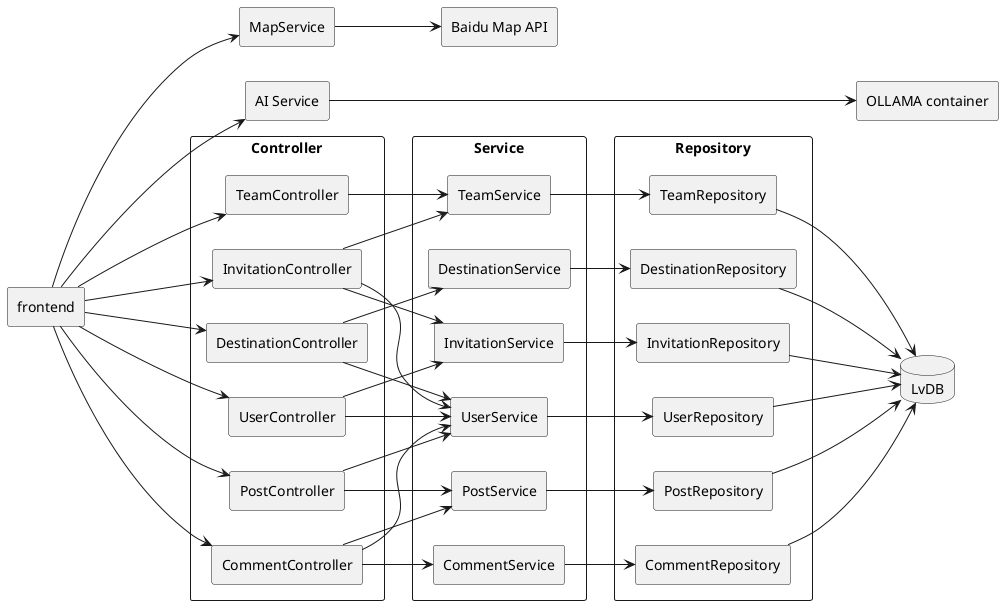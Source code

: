@startuml overview
left to right direction
'skinparam linetype ortho

rectangle frontend

rectangle Controller {
    rectangle UserController
    rectangle DestinationController
    rectangle PostController
    rectangle CommentController
    rectangle TeamController
    rectangle InvitationController
}
frontend ---> UserController
frontend ---> DestinationController
frontend ---> PostController
frontend ---> CommentController
frontend ---> TeamController
frontend ---> InvitationController

rectangle Service {
    rectangle UserService
    rectangle DestinationService
    rectangle PostService
    rectangle CommentService
    rectangle TeamService
    rectangle InvitationService
}
UserController          --> UserService
UserController          --> InvitationService
DestinationController   --> DestinationService
DestinationController   --> UserService
PostController          --> PostService
PostController          -->UserService
CommentController       --> CommentService
CommentController       --> UserService
CommentController       --> PostService
TeamController          --> TeamService
InvitationController    --> InvitationService
InvitationController    --> UserService
InvitationController    --> TeamService

rectangle Repository {
    rectangle UserRepository
    rectangle DestinationRepository
    rectangle PostRepository
    rectangle CommentRepository
    rectangle TeamRepository
    rectangle InvitationRepository
}
UserService         --> UserRepository
DestinationService  --> DestinationRepository
PostService         --> PostRepository
CommentService      --> CommentRepository
TeamService         --> TeamRepository
InvitationService   --> InvitationRepository

database "LvDB" as db
UserRepository          --> db
DestinationRepository   --> db
PostRepository          --> db
CommentRepository       --> db
TeamRepository          --> db
InvitationRepository    --> db

rectangle MapService
rectangle "Baidu Map API" as baidu
frontend    ---> MapService
MapService  --> baidu

rectangle "AI Service" as AI
rectangle "OLLAMA container" as ollama
frontend    ---> AI
AI          ----> ollama

@enduml